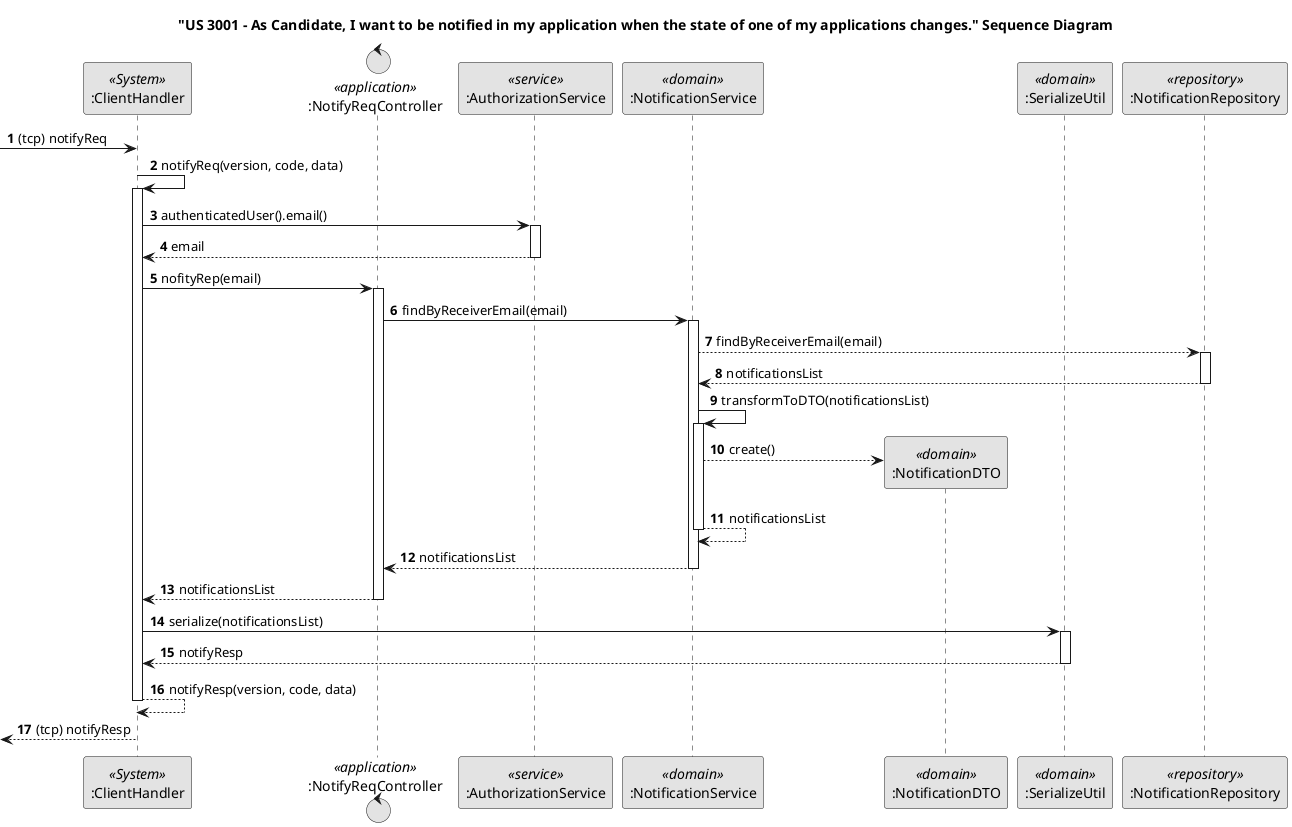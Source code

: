 @startuml
skinparam monochrome true
skinparam packageStyle rectangle
skinparam shadowing false

autonumber

title "US 3001 - As Candidate, I want to be notified in my application when the state of one of my applications changes." Sequence Diagram
'hide footbox



participant ":ClientHandler" as Server <<System>>
control ":NotifyReqController" as CTRL <<application>>
participant ":AuthorizationService" as AuthorizationService <<service>>

participant ":NotificationService" as Service <<domain>>
participant ":NotificationDTO" as DTO <<domain>>
'participant ":JobApplicationRepository" as Repository <<repository>>
participant ":SerializeUtil" as SerializeUtil <<domain>>
participant ":NotificationRepository" as NotificationRep <<repository>>

-> Server : (tcp) notifyReq

 Server->Server : notifyReq(version, code, data)
 activate Server

  Server->AuthorizationService : authenticatedUser().email()

  activate AuthorizationService

  AuthorizationService--> Server : email

  deactivate AuthorizationService


 Server->CTRL: nofityRep(email)

 activate CTRL



  CTRL->Service : findByReceiverEmail(email)

  activate Service

'  Service->Repository : findByCandidate(candidate)
'  activate Repository
'
'  Repository--> Service : jobApplicationsList
'
'  deactivate Repository
'
'  loop each jobApplications
'
'  Service-->Repository: getCandidatesNumberForJobOpening(jobOpening)
'
'    activate Repository
'
'    Repository-->Service: numberOfCandidates
'
'    deactivate Repository
'
'  Service-->DTO: create()
'
'    activate DTO
'
'    DTO-->Service: jobApplciationsDTO
'
'    deactivate DTO
'
'
'
'
'  end loop
'

  Service-->NotificationRep : findByReceiverEmail(email)

  activate NotificationRep

  NotificationRep-->Service : notificationsList

  deactivate  NotificationRep

  Service->Service : transformToDTO(notificationsList)
    activate Service

    Service-->DTO**: create()

   Service-->Service : notificationsList

   deactivate Service
   Service--> CTRL : notificationsList

    deactivate Service


  deactivate Service

CTRL-->Server: notificationsList

 deactivate CTRL
'
' note right
'  sugestão:
'  1. aplicar typed queries
'  2. "reporting" repositories
' end note

Server->SerializeUtil: serialize(notificationsList)

activate SerializeUtil

SerializeUtil-->Server: notifyResp

deactivate SerializeUtil


 Server-->Server : notifyResp(version, code, data)
deactivate Server

 <-- Server: (tcp) notifyResp





@enduml